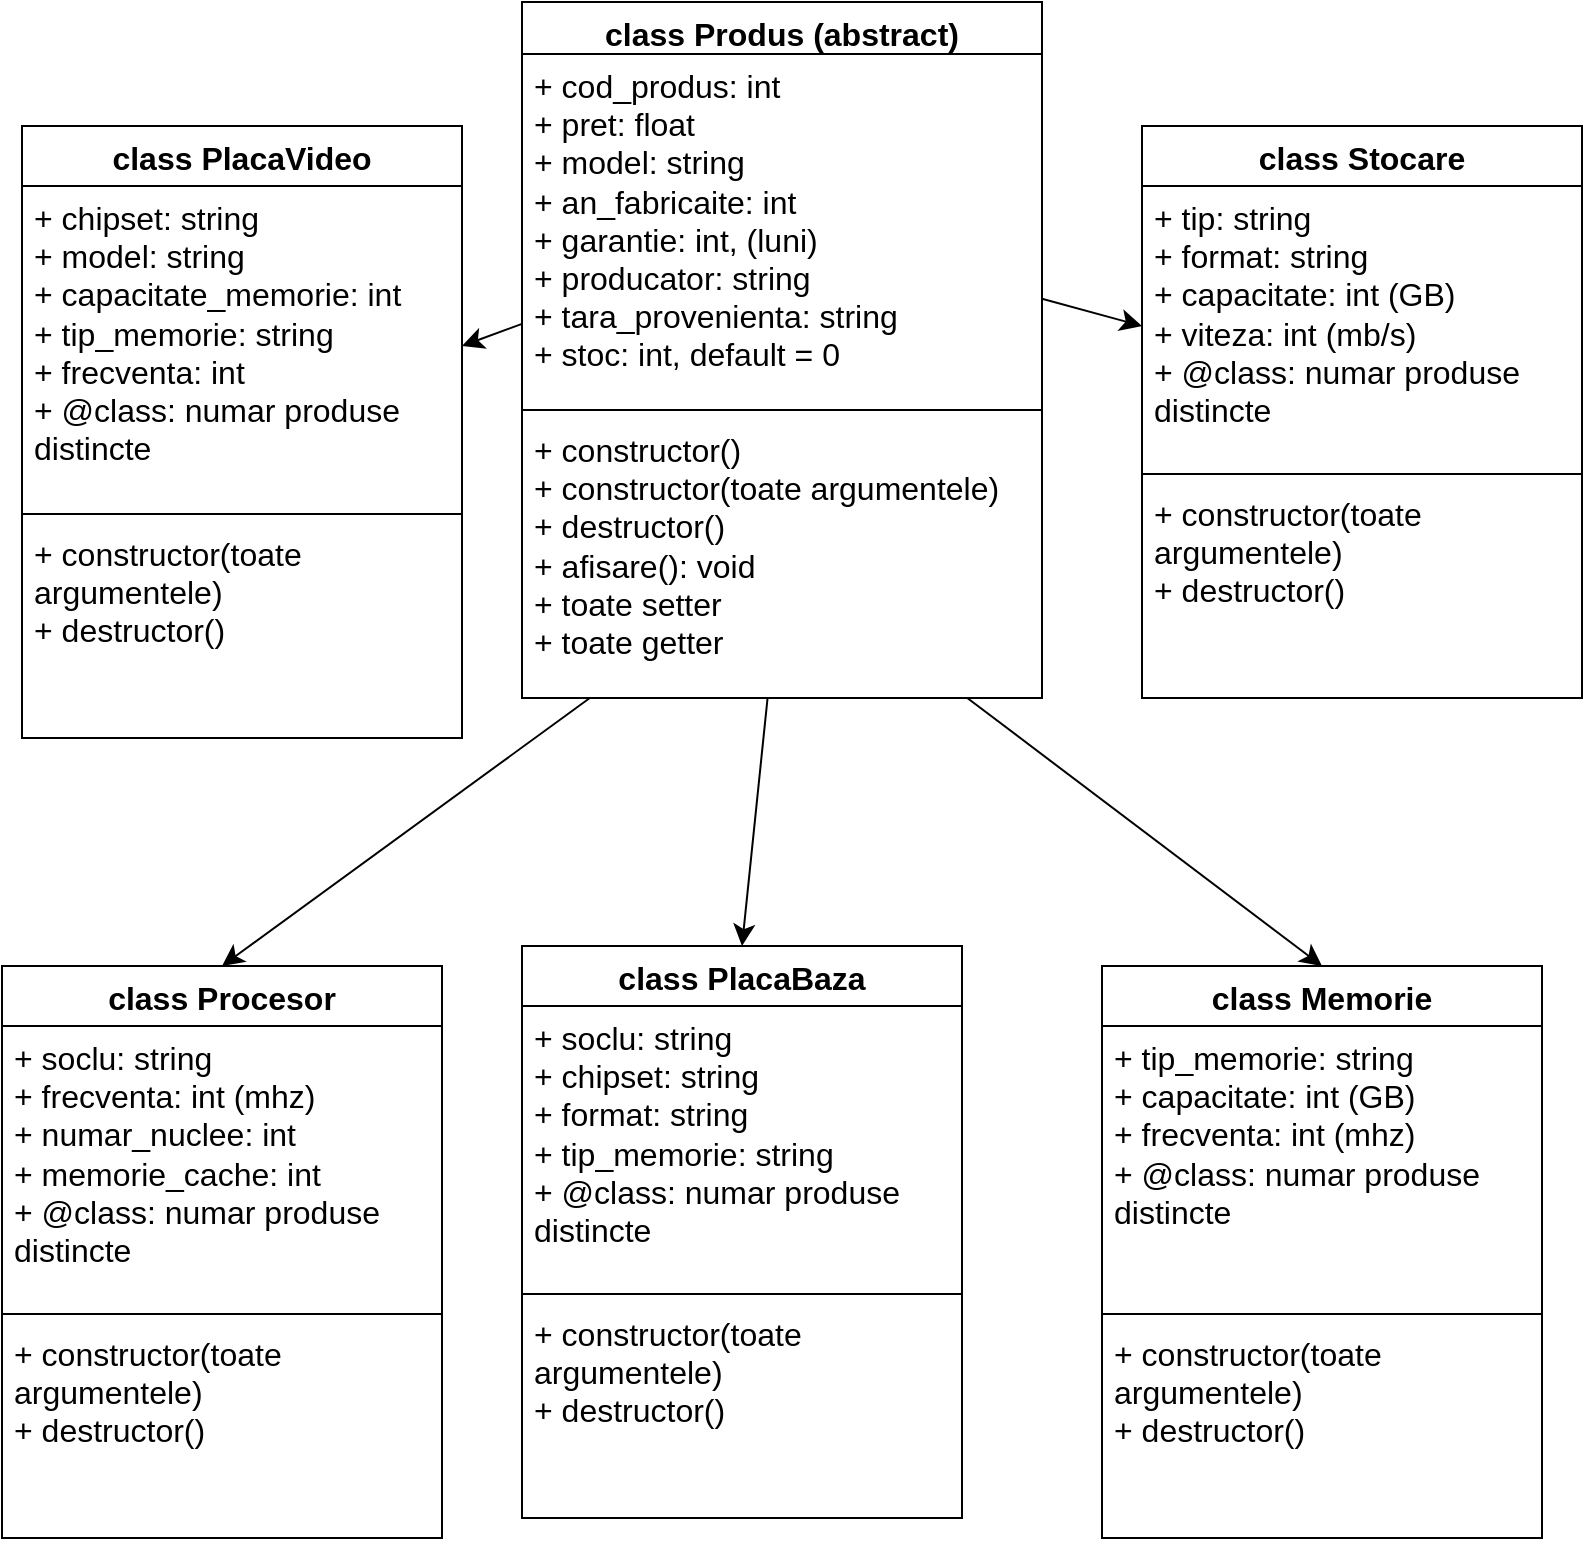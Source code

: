 <mxfile version="22.1.21" type="github">
  <diagram id="C5RBs43oDa-KdzZeNtuy" name="Page-1">
    <mxGraphModel dx="2940" dy="1084" grid="1" gridSize="10" guides="1" tooltips="1" connect="1" arrows="1" fold="1" page="1" pageScale="1" pageWidth="827" pageHeight="1169" math="0" shadow="0">
      <root>
        <mxCell id="WIyWlLk6GJQsqaUBKTNV-0" />
        <mxCell id="WIyWlLk6GJQsqaUBKTNV-1" parent="WIyWlLk6GJQsqaUBKTNV-0" />
        <mxCell id="Ku1soB3VHKQDk2RZOCrD-0" value="class Produs (abstract)" style="swimlane;fontStyle=1;align=center;verticalAlign=top;childLayout=stackLayout;horizontal=1;startSize=26;horizontalStack=0;resizeParent=1;resizeParentMax=0;resizeLast=0;collapsible=1;marginBottom=0;whiteSpace=wrap;html=1;fontSize=16;" parent="WIyWlLk6GJQsqaUBKTNV-1" vertex="1">
          <mxGeometry x="270" y="38" width="260" height="348" as="geometry">
            <mxRectangle x="334" y="30" width="100" height="30" as="alternateBounds" />
          </mxGeometry>
        </mxCell>
        <mxCell id="Ku1soB3VHKQDk2RZOCrD-1" value="+ cod_produs: int&lt;br&gt;+&amp;nbsp;pret: float&lt;br&gt;+ model: string&lt;br&gt;+&amp;nbsp;an_fabricaite: int&lt;br&gt;+ garantie: int, (luni)&lt;br&gt;+ producator: string&lt;br&gt;+ tara_provenienta: string&lt;br&gt;+ stoc: int, default = 0" style="text;strokeColor=none;fillColor=none;align=left;verticalAlign=top;spacingLeft=4;spacingRight=4;overflow=hidden;rotatable=0;points=[[0,0.5],[1,0.5]];portConstraint=eastwest;whiteSpace=wrap;html=1;fontSize=16;" parent="Ku1soB3VHKQDk2RZOCrD-0" vertex="1">
          <mxGeometry y="26" width="260" height="174" as="geometry" />
        </mxCell>
        <mxCell id="Ku1soB3VHKQDk2RZOCrD-2" value="" style="line;strokeWidth=1;fillColor=none;align=left;verticalAlign=middle;spacingTop=-1;spacingLeft=3;spacingRight=3;rotatable=0;labelPosition=right;points=[];portConstraint=eastwest;strokeColor=inherit;fontSize=16;" parent="Ku1soB3VHKQDk2RZOCrD-0" vertex="1">
          <mxGeometry y="200" width="260" height="8" as="geometry" />
        </mxCell>
        <mxCell id="Ku1soB3VHKQDk2RZOCrD-3" value="+ constructor()&lt;br&gt;+ constructor(toate argumentele)&lt;br&gt;+ destructor()&lt;br&gt;+ afisare(): void&lt;br&gt;+ toate setter&lt;br&gt;+ toate getter&lt;br&gt;" style="text;strokeColor=none;fillColor=none;align=left;verticalAlign=top;spacingLeft=4;spacingRight=4;overflow=hidden;rotatable=0;points=[[0,0.5],[1,0.5]];portConstraint=eastwest;whiteSpace=wrap;html=1;fontSize=16;" parent="Ku1soB3VHKQDk2RZOCrD-0" vertex="1">
          <mxGeometry y="208" width="260" height="140" as="geometry" />
        </mxCell>
        <mxCell id="Ku1soB3VHKQDk2RZOCrD-6" value="class Procesor" style="swimlane;fontStyle=1;align=center;verticalAlign=top;childLayout=stackLayout;horizontal=1;startSize=30;horizontalStack=0;resizeParent=1;resizeParentMax=0;resizeLast=0;collapsible=1;marginBottom=0;whiteSpace=wrap;html=1;fontSize=16;" parent="WIyWlLk6GJQsqaUBKTNV-1" vertex="1">
          <mxGeometry x="10" y="520" width="220" height="286" as="geometry" />
        </mxCell>
        <mxCell id="Ku1soB3VHKQDk2RZOCrD-7" value="+ soclu: string&lt;br&gt;+ frecventa: int (mhz)&lt;br&gt;+ numar_nuclee: int&lt;br&gt;+ memorie_cache: int&lt;br&gt;+ @class: numar produse distincte" style="text;strokeColor=none;fillColor=none;align=left;verticalAlign=top;spacingLeft=4;spacingRight=4;overflow=hidden;rotatable=0;points=[[0,0.5],[1,0.5]];portConstraint=eastwest;whiteSpace=wrap;html=1;fontSize=16;" parent="Ku1soB3VHKQDk2RZOCrD-6" vertex="1">
          <mxGeometry y="30" width="220" height="140" as="geometry" />
        </mxCell>
        <mxCell id="Ku1soB3VHKQDk2RZOCrD-8" value="" style="line;strokeWidth=1;fillColor=none;align=left;verticalAlign=middle;spacingTop=-1;spacingLeft=3;spacingRight=3;rotatable=0;labelPosition=right;points=[];portConstraint=eastwest;strokeColor=inherit;fontSize=16;" parent="Ku1soB3VHKQDk2RZOCrD-6" vertex="1">
          <mxGeometry y="170" width="220" height="8" as="geometry" />
        </mxCell>
        <mxCell id="Ku1soB3VHKQDk2RZOCrD-9" value="+ constructor(toate argumentele)&lt;br style=&quot;border-color: var(--border-color);&quot;&gt;+ destructor()" style="text;strokeColor=none;fillColor=none;align=left;verticalAlign=top;spacingLeft=4;spacingRight=4;overflow=hidden;rotatable=0;points=[[0,0.5],[1,0.5]];portConstraint=eastwest;whiteSpace=wrap;html=1;fontSize=16;" parent="Ku1soB3VHKQDk2RZOCrD-6" vertex="1">
          <mxGeometry y="178" width="220" height="108" as="geometry" />
        </mxCell>
        <mxCell id="Ku1soB3VHKQDk2RZOCrD-10" value="class PlacaBaza" style="swimlane;fontStyle=1;align=center;verticalAlign=top;childLayout=stackLayout;horizontal=1;startSize=30;horizontalStack=0;resizeParent=1;resizeParentMax=0;resizeLast=0;collapsible=1;marginBottom=0;whiteSpace=wrap;html=1;fontSize=16;" parent="WIyWlLk6GJQsqaUBKTNV-1" vertex="1">
          <mxGeometry x="270" y="510" width="220" height="286" as="geometry" />
        </mxCell>
        <mxCell id="Ku1soB3VHKQDk2RZOCrD-11" value="+ soclu: string&lt;br&gt;+ chipset: string&lt;br&gt;+ format: string&lt;br&gt;+ tip_memorie: string&lt;br&gt;+ @class: numar produse distincte" style="text;strokeColor=none;fillColor=none;align=left;verticalAlign=top;spacingLeft=4;spacingRight=4;overflow=hidden;rotatable=0;points=[[0,0.5],[1,0.5]];portConstraint=eastwest;whiteSpace=wrap;html=1;fontSize=16;" parent="Ku1soB3VHKQDk2RZOCrD-10" vertex="1">
          <mxGeometry y="30" width="220" height="140" as="geometry" />
        </mxCell>
        <mxCell id="Ku1soB3VHKQDk2RZOCrD-12" value="" style="line;strokeWidth=1;fillColor=none;align=left;verticalAlign=middle;spacingTop=-1;spacingLeft=3;spacingRight=3;rotatable=0;labelPosition=right;points=[];portConstraint=eastwest;strokeColor=inherit;fontSize=16;" parent="Ku1soB3VHKQDk2RZOCrD-10" vertex="1">
          <mxGeometry y="170" width="220" height="8" as="geometry" />
        </mxCell>
        <mxCell id="Ku1soB3VHKQDk2RZOCrD-13" value="+ constructor(toate argumentele)&lt;br style=&quot;border-color: var(--border-color);&quot;&gt;+ destructor()" style="text;strokeColor=none;fillColor=none;align=left;verticalAlign=top;spacingLeft=4;spacingRight=4;overflow=hidden;rotatable=0;points=[[0,0.5],[1,0.5]];portConstraint=eastwest;whiteSpace=wrap;html=1;fontSize=16;" parent="Ku1soB3VHKQDk2RZOCrD-10" vertex="1">
          <mxGeometry y="178" width="220" height="108" as="geometry" />
        </mxCell>
        <mxCell id="Ku1soB3VHKQDk2RZOCrD-14" value="class Memorie" style="swimlane;fontStyle=1;align=center;verticalAlign=top;childLayout=stackLayout;horizontal=1;startSize=30;horizontalStack=0;resizeParent=1;resizeParentMax=0;resizeLast=0;collapsible=1;marginBottom=0;whiteSpace=wrap;html=1;fontSize=16;" parent="WIyWlLk6GJQsqaUBKTNV-1" vertex="1">
          <mxGeometry x="560" y="520" width="220" height="286" as="geometry" />
        </mxCell>
        <mxCell id="Ku1soB3VHKQDk2RZOCrD-15" value="+ tip_memorie: string&lt;br&gt;+ capacitate: int (GB)&lt;br&gt;+ frecventa: int (mhz)&lt;br&gt;+ @class: numar produse distincte" style="text;strokeColor=none;fillColor=none;align=left;verticalAlign=top;spacingLeft=4;spacingRight=4;overflow=hidden;rotatable=0;points=[[0,0.5],[1,0.5]];portConstraint=eastwest;whiteSpace=wrap;html=1;fontSize=16;" parent="Ku1soB3VHKQDk2RZOCrD-14" vertex="1">
          <mxGeometry y="30" width="220" height="140" as="geometry" />
        </mxCell>
        <mxCell id="Ku1soB3VHKQDk2RZOCrD-16" value="" style="line;strokeWidth=1;fillColor=none;align=left;verticalAlign=middle;spacingTop=-1;spacingLeft=3;spacingRight=3;rotatable=0;labelPosition=right;points=[];portConstraint=eastwest;strokeColor=inherit;fontSize=16;" parent="Ku1soB3VHKQDk2RZOCrD-14" vertex="1">
          <mxGeometry y="170" width="220" height="8" as="geometry" />
        </mxCell>
        <mxCell id="Ku1soB3VHKQDk2RZOCrD-17" value="+ constructor(toate argumentele)&lt;br style=&quot;border-color: var(--border-color);&quot;&gt;+ destructor()" style="text;strokeColor=none;fillColor=none;align=left;verticalAlign=top;spacingLeft=4;spacingRight=4;overflow=hidden;rotatable=0;points=[[0,0.5],[1,0.5]];portConstraint=eastwest;whiteSpace=wrap;html=1;fontSize=16;" parent="Ku1soB3VHKQDk2RZOCrD-14" vertex="1">
          <mxGeometry y="178" width="220" height="108" as="geometry" />
        </mxCell>
        <mxCell id="Ku1soB3VHKQDk2RZOCrD-22" value="class Stocare" style="swimlane;fontStyle=1;align=center;verticalAlign=top;childLayout=stackLayout;horizontal=1;startSize=30;horizontalStack=0;resizeParent=1;resizeParentMax=0;resizeLast=0;collapsible=1;marginBottom=0;whiteSpace=wrap;html=1;fontSize=16;" parent="WIyWlLk6GJQsqaUBKTNV-1" vertex="1">
          <mxGeometry x="580" y="100" width="220" height="286" as="geometry" />
        </mxCell>
        <mxCell id="Ku1soB3VHKQDk2RZOCrD-23" value="+ tip: string&lt;br&gt;+ format: string&lt;br&gt;+ capacitate: int (GB)&lt;br&gt;+ viteza: int (mb/s)&lt;br&gt;+ @class: numar produse distincte" style="text;strokeColor=none;fillColor=none;align=left;verticalAlign=top;spacingLeft=4;spacingRight=4;overflow=hidden;rotatable=0;points=[[0,0.5],[1,0.5]];portConstraint=eastwest;whiteSpace=wrap;html=1;fontSize=16;" parent="Ku1soB3VHKQDk2RZOCrD-22" vertex="1">
          <mxGeometry y="30" width="220" height="140" as="geometry" />
        </mxCell>
        <mxCell id="Ku1soB3VHKQDk2RZOCrD-24" value="" style="line;strokeWidth=1;fillColor=none;align=left;verticalAlign=middle;spacingTop=-1;spacingLeft=3;spacingRight=3;rotatable=0;labelPosition=right;points=[];portConstraint=eastwest;strokeColor=inherit;fontSize=16;" parent="Ku1soB3VHKQDk2RZOCrD-22" vertex="1">
          <mxGeometry y="170" width="220" height="8" as="geometry" />
        </mxCell>
        <mxCell id="Ku1soB3VHKQDk2RZOCrD-25" value="+ constructor(toate argumentele)&lt;br style=&quot;border-color: var(--border-color);&quot;&gt;+ destructor()" style="text;strokeColor=none;fillColor=none;align=left;verticalAlign=top;spacingLeft=4;spacingRight=4;overflow=hidden;rotatable=0;points=[[0,0.5],[1,0.5]];portConstraint=eastwest;whiteSpace=wrap;html=1;fontSize=16;" parent="Ku1soB3VHKQDk2RZOCrD-22" vertex="1">
          <mxGeometry y="178" width="220" height="108" as="geometry" />
        </mxCell>
        <mxCell id="Ku1soB3VHKQDk2RZOCrD-26" value="class PlacaVideo" style="swimlane;fontStyle=1;align=center;verticalAlign=top;childLayout=stackLayout;horizontal=1;startSize=30;horizontalStack=0;resizeParent=1;resizeParentMax=0;resizeLast=0;collapsible=1;marginBottom=0;whiteSpace=wrap;html=1;fontSize=16;" parent="WIyWlLk6GJQsqaUBKTNV-1" vertex="1">
          <mxGeometry x="20" y="100" width="220" height="306" as="geometry" />
        </mxCell>
        <mxCell id="Ku1soB3VHKQDk2RZOCrD-27" value="+ chipset: string&lt;br&gt;+ model: string&lt;br&gt;+ capacitate_memorie: int&lt;br&gt;+ tip_memorie: string&lt;br&gt;+ frecventa: int&lt;br&gt;+ @class: numar produse distincte" style="text;strokeColor=none;fillColor=none;align=left;verticalAlign=top;spacingLeft=4;spacingRight=4;overflow=hidden;rotatable=0;points=[[0,0.5],[1,0.5]];portConstraint=eastwest;whiteSpace=wrap;html=1;fontSize=16;" parent="Ku1soB3VHKQDk2RZOCrD-26" vertex="1">
          <mxGeometry y="30" width="220" height="160" as="geometry" />
        </mxCell>
        <mxCell id="Ku1soB3VHKQDk2RZOCrD-28" value="" style="line;strokeWidth=1;fillColor=none;align=left;verticalAlign=middle;spacingTop=-1;spacingLeft=3;spacingRight=3;rotatable=0;labelPosition=right;points=[];portConstraint=eastwest;strokeColor=inherit;fontSize=16;" parent="Ku1soB3VHKQDk2RZOCrD-26" vertex="1">
          <mxGeometry y="190" width="220" height="8" as="geometry" />
        </mxCell>
        <mxCell id="Ku1soB3VHKQDk2RZOCrD-29" value="+ constructor(toate argumentele)&lt;br style=&quot;border-color: var(--border-color);&quot;&gt;+ destructor()" style="text;strokeColor=none;fillColor=none;align=left;verticalAlign=top;spacingLeft=4;spacingRight=4;overflow=hidden;rotatable=0;points=[[0,0.5],[1,0.5]];portConstraint=eastwest;whiteSpace=wrap;html=1;fontSize=16;" parent="Ku1soB3VHKQDk2RZOCrD-26" vertex="1">
          <mxGeometry y="198" width="220" height="108" as="geometry" />
        </mxCell>
        <mxCell id="Ku1soB3VHKQDk2RZOCrD-30" style="edgeStyle=none;curved=1;rounded=0;orthogonalLoop=1;jettySize=auto;html=1;entryX=0.5;entryY=0;entryDx=0;entryDy=0;fontSize=12;startSize=8;endSize=8;" parent="WIyWlLk6GJQsqaUBKTNV-1" source="Ku1soB3VHKQDk2RZOCrD-3" target="Ku1soB3VHKQDk2RZOCrD-6" edge="1">
          <mxGeometry relative="1" as="geometry" />
        </mxCell>
        <mxCell id="Ku1soB3VHKQDk2RZOCrD-31" style="edgeStyle=none;curved=1;rounded=0;orthogonalLoop=1;jettySize=auto;html=1;entryX=0.5;entryY=0;entryDx=0;entryDy=0;fontSize=12;startSize=8;endSize=8;" parent="WIyWlLk6GJQsqaUBKTNV-1" source="Ku1soB3VHKQDk2RZOCrD-3" target="Ku1soB3VHKQDk2RZOCrD-10" edge="1">
          <mxGeometry relative="1" as="geometry" />
        </mxCell>
        <mxCell id="Ku1soB3VHKQDk2RZOCrD-32" style="edgeStyle=none;curved=1;rounded=0;orthogonalLoop=1;jettySize=auto;html=1;fontSize=12;startSize=8;endSize=8;entryX=0.5;entryY=0;entryDx=0;entryDy=0;" parent="WIyWlLk6GJQsqaUBKTNV-1" source="Ku1soB3VHKQDk2RZOCrD-3" target="Ku1soB3VHKQDk2RZOCrD-14" edge="1">
          <mxGeometry relative="1" as="geometry" />
        </mxCell>
        <mxCell id="Ku1soB3VHKQDk2RZOCrD-33" style="edgeStyle=none;curved=1;rounded=0;orthogonalLoop=1;jettySize=auto;html=1;fontSize=12;startSize=8;endSize=8;entryX=0;entryY=0.5;entryDx=0;entryDy=0;" parent="WIyWlLk6GJQsqaUBKTNV-1" source="Ku1soB3VHKQDk2RZOCrD-1" target="Ku1soB3VHKQDk2RZOCrD-23" edge="1">
          <mxGeometry relative="1" as="geometry" />
        </mxCell>
        <mxCell id="Ku1soB3VHKQDk2RZOCrD-34" style="edgeStyle=none;curved=1;rounded=0;orthogonalLoop=1;jettySize=auto;html=1;entryX=1;entryY=0.5;entryDx=0;entryDy=0;fontSize=12;startSize=8;endSize=8;" parent="WIyWlLk6GJQsqaUBKTNV-1" source="Ku1soB3VHKQDk2RZOCrD-1" target="Ku1soB3VHKQDk2RZOCrD-27" edge="1">
          <mxGeometry relative="1" as="geometry" />
        </mxCell>
      </root>
    </mxGraphModel>
  </diagram>
</mxfile>
